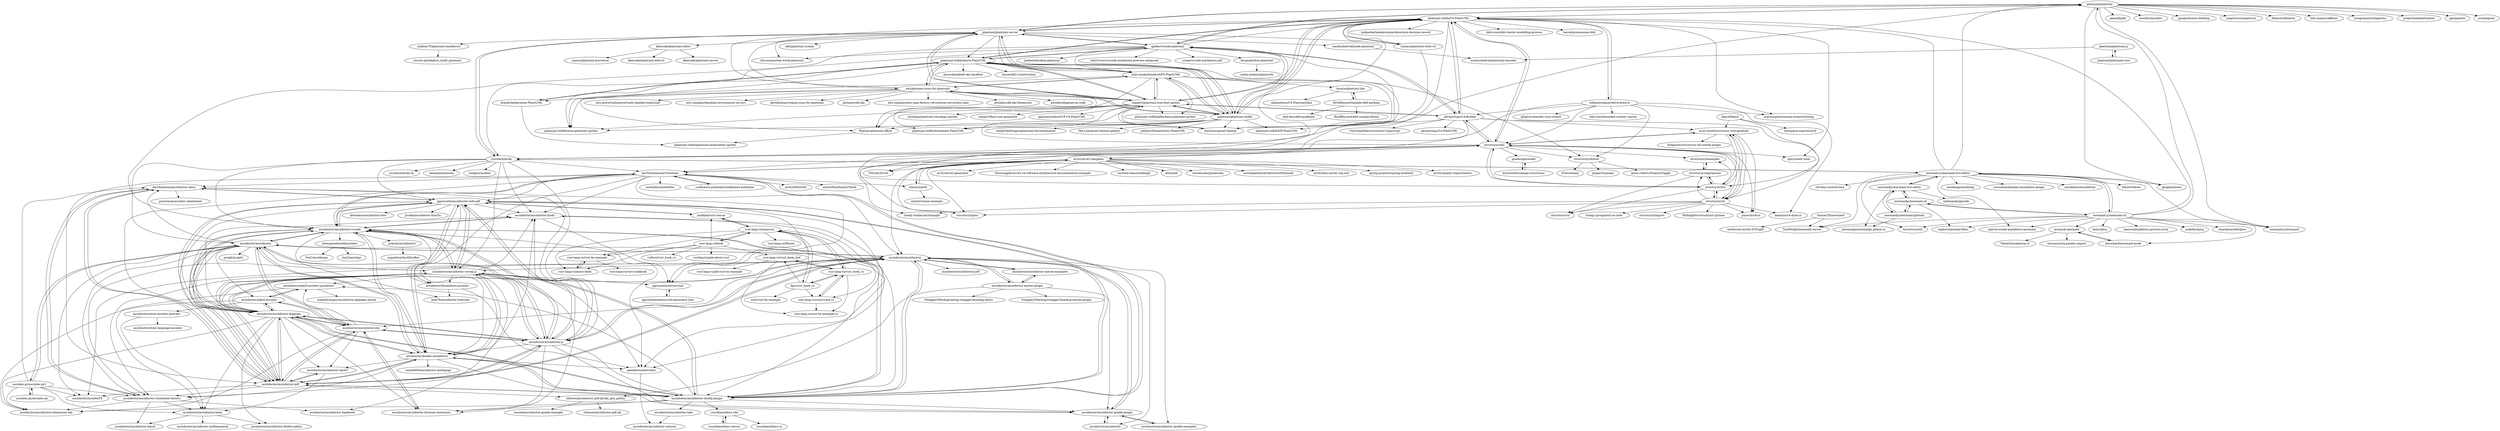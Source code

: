 digraph G {
"plantuml/plantuml" -> "plantuml-stdlib/C4-PlantUML"
"plantuml/plantuml" -> "plantuml/plantuml-server"
"plantuml/plantuml" -> "mermaid-js/mermaid" ["e"=1]
"plantuml/plantuml" -> "jgraph/drawio" ["e"=1]
"plantuml/plantuml" -> "qjebbs/vscode-plantuml"
"plantuml/plantuml" -> "openjdk/jdk" ["e"=1]
"plantuml/plantuml" -> "mockito/mockito" ["e"=1]
"plantuml/plantuml" -> "jgraph/drawio-desktop" ["e"=1]
"plantuml/plantuml" -> "mapstruct/mapstruct" ["e"=1]
"plantuml/plantuml" -> "dbeaver/dbeaver" ["e"=1]
"plantuml/plantuml" -> "ben-manes/caffeine" ["e"=1]
"plantuml/plantuml" -> "mingrammer/diagrams" ["e"=1]
"plantuml/plantuml" -> "projectlombok/lombok" ["e"=1]
"plantuml/plantuml" -> "jgm/pandoc" ["e"=1]
"plantuml/plantuml" -> "oracle/graal" ["e"=1]
"asciidoc-py/asciidoc-py2" -> "asciidoc-py/asciidoc-py"
"asciidoc-py/asciidoc-py2" -> "asciidoctor/asciidoctor"
"asciidoc-py/asciidoc-py2" -> "asciidoctor/asciidoctor-stylesheet-factory"
"asciidoc-py/asciidoc-py2" -> "asciidocfx/AsciidocFX" ["e"=1]
"asciidoc-py/asciidoc-py2" -> "darshandsoni/asciidoctor-skins"
"asciidoc-py/asciidoc-py2" -> "asciidoctor/asciidoctor-extensions-lab"
"asciidoc-py/asciidoc-py2" -> "asciidoctor/asciidoctor-latex"
"arc42/arc42-template" -> "docToolchain/docToolchain"
"arc42/arc42-template" -> "aim42/aim42"
"arc42/arc42-template" -> "arc42/quality-requirements"
"arc42/arc42-template" -> "arc42/arc42-generator"
"arc42/arc42-template" -> "bitsmuggler/arc42-c4-software-architecture-documentation-example"
"arc42/arc42-template" -> "michael-simons/biking2"
"arc42/arc42-template" -> "TNG/ArchUnit" ["e"=1]
"arc42/arc42-template" -> "adr/madr" ["e"=1]
"arc42/arc42-template" -> "structurizr/java" ["e"=1]
"arc42/arc42-template" -> "asciidoctor/asciidoctorj"
"arc42/arc42-template" -> "structurizr/dsl"
"arc42/arc42-template" -> "xmolecules/jmolecules" ["e"=1]
"arc42/arc42-template" -> "nocomplexity/ArchitecturePlaybook" ["e"=1]
"arc42/arc42-template" -> "arc42/docs.arc42.org-site"
"arc42/arc42-template" -> "spring-projects/spring-modulith" ["e"=1]
"mermaidjs/mermaid-live-editor" -> "mermaidjs/mermaid.cli"
"mermaidjs/mermaid-live-editor" -> "mermaidjs/mermaid-gitbook"
"mermaidjs/mermaid-live-editor" -> "mermaidjs/mermaidjs.github.io"
"mermaidjs/mermaid-live-editor" -> "mermaid-js/mermaid-live-editor"
"mermaidjs/mermaid-live-editor" -> "mdempsky/gocode" ["e"=1]
"mermaidjs/mermaid.cli" -> "mermaidjs/mermaid-live-editor"
"mermaidjs/mermaid.cli" -> "mermaidjs/mermaid-gitbook"
"mermaidjs/mermaid.cli" -> "mermaid-js/mermaid-cli"
"mermaidjs/mermaid.cli" -> "raghur/mermaid-filter" ["e"=1]
"plantuml-stdlib/Azure-PlantUML" -> "dcasati/kubernetes-PlantUML"
"plantuml-stdlib/Azure-PlantUML" -> "milo-minderbinder/AWS-PlantUML"
"plantuml-stdlib/Azure-PlantUML" -> "plantuml-stdlib/EIP-PlantUML"
"plantuml-stdlib/Azure-PlantUML" -> "awslabs/aws-icons-for-plantuml"
"plantuml-stdlib/Azure-PlantUML" -> "tupadr3/plantuml-icon-font-sprites"
"plantuml-stdlib/Azure-PlantUML" -> "plantuml/plantuml-stdlib"
"plantuml-stdlib/Azure-PlantUML" -> "plantuml-stdlib/C4-PlantUML"
"plantuml-stdlib/Azure-PlantUML" -> "Roemer/plantuml-office"
"plantuml-stdlib/Azure-PlantUML" -> "structurizr/dotnet"
"plantuml-stdlib/Azure-PlantUML" -> "Azure/blackbelt-aks-hackfest" ["e"=1]
"plantuml-stdlib/Azure-PlantUML" -> "qjebbs/vscode-plantuml"
"plantuml-stdlib/Azure-PlantUML" -> "Azure/AKS-Construction" ["e"=1]
"plantuml-stdlib/Azure-PlantUML" -> "plantuml-stdlib/cicon-plantuml-sprites"
"plantuml-stdlib/C4-PlantUML" -> "tupadr3/plantuml-icon-font-sprites"
"plantuml-stdlib/C4-PlantUML" -> "plantuml/plantuml"
"plantuml-stdlib/C4-PlantUML" -> "adrianvlupu/C4-Builder"
"plantuml-stdlib/C4-PlantUML" -> "structurizr/dsl"
"plantuml-stdlib/C4-PlantUML" -> "joelparkerhenderson/architecture-decision-record" ["e"=1]
"plantuml-stdlib/C4-PlantUML" -> "plantuml-stdlib/Azure-PlantUML"
"plantuml-stdlib/C4-PlantUML" -> "plantuml/plantuml-stdlib"
"plantuml-stdlib/C4-PlantUML" -> "npryce/adr-tools" ["e"=1]
"plantuml-stdlib/C4-PlantUML" -> "plantuml/plantuml-server"
"plantuml-stdlib/C4-PlantUML" -> "ddd-crew/ddd-starter-modelling-process" ["e"=1]
"plantuml-stdlib/C4-PlantUML" -> "xuanye/plantuml-style-c4"
"plantuml-stdlib/C4-PlantUML" -> "tobiashochguertel/c4-draw.io"
"plantuml-stdlib/C4-PlantUML" -> "heynickc/awesome-ddd" ["e"=1]
"plantuml-stdlib/C4-PlantUML" -> "mariuszgil/awesome-eventstorming" ["e"=1]
"plantuml-stdlib/C4-PlantUML" -> "TNG/ArchUnit" ["e"=1]
"yuzutech/kroki" -> "asciidoctor/asciidoctor-kroki"
"yuzutech/kroki" -> "plantuml-stdlib/C4-PlantUML"
"yuzutech/kroki" -> "plantuml/plantuml-server"
"yuzutech/kroki" -> "ggrossetie/asciidoctor-web-pdf"
"yuzutech/kroki" -> "yuzutech/kroki-cli"
"yuzutech/kroki" -> "asciidoctor/asciidoctor-vscode"
"yuzutech/kroki" -> "skanaar/nomnoml" ["e"=1]
"yuzutech/kroki" -> "plantuml/plantuml"
"yuzutech/kroki" -> "structurizr/dsl"
"yuzutech/kroki" -> "asciidoctor/asciidoctor-reveal.js"
"yuzutech/kroki" -> "asciidoctor/asciidoctor"
"yuzutech/kroki" -> "asciidoctor/asciidoctor.js"
"yuzutech/kroki" -> "mermaid-js/mermaid-live-editor"
"yuzutech/kroki" -> "docToolchain/docToolchain"
"yuzutech/kroki" -> "webgiss/niolesk"
"plantuml/plantuml-stdlib" -> "tupadr3/plantuml-icon-font-sprites"
"plantuml/plantuml-stdlib" -> "plantuml-stdlib/Azure-PlantUML"
"plantuml/plantuml-stdlib" -> "milo-minderbinder/AWS-PlantUML"
"plantuml/plantuml-stdlib" -> "plantuml-stdlib/Archimate-PlantUML" ["e"=1]
"plantuml/plantuml-stdlib" -> "awslabs/aws-icons-for-plantuml"
"plantuml/plantuml-stdlib" -> "plantuml-stdlib/C4-PlantUML"
"plantuml/plantuml-stdlib" -> "plantuml/plantuml-server"
"plantuml/plantuml-stdlib" -> "qjebbs/vscode-plantuml"
"plantuml/plantuml-stdlib" -> "Roemer/plantuml-office"
"plantuml/plantuml-stdlib" -> "plantuml-stdlib/cicon-plantuml-sprites"
"plantuml/plantuml-stdlib" -> "plantuml-stdlib/EIP-PlantUML"
"plantuml/plantuml-stdlib" -> "bschwarz/puml-themes"
"plantuml/plantuml-stdlib" -> "weedySeaDragon/plantuml-documentation"
"plantuml/plantuml-stdlib" -> "The-Lum/puml-themes-gallery"
"plantuml/plantuml-stdlib" -> "johthor/DomainStory-PlantUML" ["e"=1]
"awslabs/aws-icons-for-plantuml" -> "milo-minderbinder/AWS-PlantUML"
"awslabs/aws-icons-for-plantuml" -> "tupadr3/plantuml-icon-font-sprites"
"awslabs/aws-icons-for-plantuml" -> "plantuml-stdlib/Azure-PlantUML"
"awslabs/aws-icons-for-plantuml" -> "plantuml/plantuml-stdlib"
"awslabs/aws-icons-for-plantuml" -> "plantuml-stdlib/C4-PlantUML"
"awslabs/aws-icons-for-plantuml" -> "dcasati/kubernetes-PlantUML"
"awslabs/aws-icons-for-plantuml" -> "aws-samples/baseline-environment-on-aws" ["e"=1]
"awslabs/aws-icons-for-plantuml" -> "davidholsgrove/gcp-icons-for-plantuml"
"awslabs/aws-icons-for-plantuml" -> "pistazie/cdk-dia" ["e"=1]
"awslabs/aws-icons-for-plantuml" -> "plantuml-stdlib/cicon-plantuml-sprites"
"awslabs/aws-icons-for-plantuml" -> "aws-samples/aws-saas-factory-ref-solution-serverless-saas" ["e"=1]
"awslabs/aws-icons-for-plantuml" -> "awslabs/cdk-eks-blueprints" ["e"=1]
"awslabs/aws-icons-for-plantuml" -> "awslabs/diagram-as-code" ["e"=1]
"awslabs/aws-icons-for-plantuml" -> "plantuml-stdlib/Archimate-PlantUML" ["e"=1]
"awslabs/aws-icons-for-plantuml" -> "aws-powertools/powertools-lambda-typescript" ["e"=1]
"tobiashochguertel/c4-draw.io" -> "kaminzo/c4-draw.io"
"tobiashochguertel/c4-draw.io" -> "plantuml-stdlib/C4-PlantUML"
"tobiashochguertel/c4-draw.io" -> "adrianvlupu/C4-Builder"
"tobiashochguertel/c4-draw.io" -> "structurizr/dotnet"
"tobiashochguertel/c4-draw.io" -> "structurizr/dsl"
"tobiashochguertel/c4-draw.io" -> "mariuszgil/awesome-eventstorming" ["e"=1]
"tobiashochguertel/c4-draw.io" -> "structurizr/java" ["e"=1]
"tobiashochguertel/c4-draw.io" -> "ddd-crew/bounded-context-canvas" ["e"=1]
"tobiashochguertel/c4-draw.io" -> "pihalve/c4model-visio-stencil"
"asciidoctor/asciidoclet" -> "asciidoctor/asciidoctor-gradle-plugin"
"plantuml/plantuml-server" -> "qjebbs/vscode-plantuml"
"plantuml/plantuml-server" -> "plantuml/plantuml"
"plantuml/plantuml-server" -> "plantuml/plantuml-stdlib"
"plantuml/plantuml-server" -> "plantuml-stdlib/C4-PlantUML"
"plantuml/plantuml-server" -> "tupadr3/plantuml-icon-font-sprites"
"plantuml/plantuml-server" -> "yuzutech/kroki"
"plantuml/plantuml-server" -> "milo-minderbinder/AWS-PlantUML"
"plantuml/plantuml-server" -> "plantuml-stdlib/Azure-PlantUML"
"plantuml/plantuml-server" -> "kkeisuke/plantuml-editor"
"plantuml/plantuml-server" -> "awslabs/aws-icons-for-plantuml"
"plantuml/plantuml-server" -> "yfuruyama/real-world-plantuml"
"plantuml/plantuml-server" -> "markushedvall/node-plantuml"
"plantuml/plantuml-server" -> "aklt/plantuml-syntax" ["e"=1]
"plantuml/plantuml-server" -> "mikitex70/plantuml-markdown"
"plantuml/plantuml-server" -> "xuanye/plantuml-style-c4"
"xuanye/plantuml-style-c4" -> "plantuml-stdlib/C4-PlantUML"
"xuanye/plantuml-style-c4" -> "bschwarz/puml-themes"
"ggrossetie/asciidoctor-web-pdf" -> "asciidoctor/asciidoctor-pdf"
"ggrossetie/asciidoctor-web-pdf" -> "asciidoctor/asciidoctor-vscode"
"ggrossetie/asciidoctor-web-pdf" -> "darshandsoni/asciidoctor-skins"
"ggrossetie/asciidoctor-web-pdf" -> "asciidoctor/asciidoctor.js"
"ggrossetie/asciidoctor-web-pdf" -> "asciidoctor/asciidoctor-kroki"
"ggrossetie/asciidoctor-web-pdf" -> "asciidoctor/asciidoctor-reveal.js"
"ggrossetie/asciidoctor-web-pdf" -> "asciidoctor/asciidoctor-intellij-plugin"
"ggrossetie/asciidoctor-web-pdf" -> "asciidoctor/docker-asciidoctor"
"ggrossetie/asciidoctor-web-pdf" -> "asciidoctor/asciidoctor-diagram"
"ggrossetie/asciidoctor-web-pdf" -> "matklad/rust-course"
"ggrossetie/asciidoctor-web-pdf" -> "ggrossetie/antora-lunr"
"ggrossetie/asciidoctor-web-pdf" -> "asciidoctor/kramdown-asciidoc"
"ggrossetie/asciidoctor-web-pdf" -> "Alwinator/asciidoctor-lists"
"ggrossetie/asciidoctor-web-pdf" -> "opendevise/downdoc"
"ggrossetie/asciidoctor-web-pdf" -> "jirutka/asciidoctor-html5s"
"rust-lang-ru/rust-by-example" -> "rust-lang-ru/async-book"
"rust-lang-ru/rust-by-example" -> "rust-lang-ru/rust-cookbook"
"matklad/rust-course" -> "rust-lang-ru/nomicon"
"matklad/rust-course" -> "ggrossetie/asciidoctor-web-pdf"
"Roemer/plantuml-office" -> "plantuml-stdlib/plantuml-kubernetes-sprites"
"arnm/ob-mermaid" -> "abrochard/mermaid-mode"
"arnm/ob-mermaid" -> "tecosaur/org-pandoc-import" ["e"=1]
"arnm/ob-mermaid" -> "TobiasZawada/org-yt"
"abrochard/mermaid-mode" -> "arnm/ob-mermaid"
"asciidoctor/asciidoctor-diagram" -> "asciidoctor/asciidoctor-reveal.js"
"asciidoctor/asciidoctor-diagram" -> "asciidoctor/asciidoctor-pdf"
"asciidoctor/asciidoctor-diagram" -> "asciidoctor/asciidoctorj"
"asciidoctor/asciidoctor-diagram" -> "asciidoctor/asciidoctor-kroki"
"asciidoctor/asciidoctor-diagram" -> "asciidoctor/docker-asciidoctor"
"asciidoctor/asciidoctor-diagram" -> "asciidoctor/asciidoctor-epub3"
"asciidoctor/asciidoctor-diagram" -> "asciidoctor/asciidoctor-intellij-plugin"
"asciidoctor/asciidoctor-diagram" -> "asciidoctor/asciidoctor-vscode"
"asciidoctor/asciidoctor-diagram" -> "asciidoctor/asciidoctor-browser-extension"
"asciidoctor/asciidoctor-diagram" -> "asciidoctor/asciidoctor.org"
"asciidoctor/asciidoctor-diagram" -> "asciidoctor/asciidoctor.js"
"asciidoctor/asciidoctor-diagram" -> "asciidoctor/jekyll-asciidoc"
"asciidoctor/asciidoctor-diagram" -> "asciidoctor/asciidoctor-extensions-lab"
"asciidoctor/asciidoctor-diagram" -> "asciidoctor/asciidoctor-latex"
"asciidoctor/asciidoctor-diagram" -> "asciidoctor/asciidoctor-firefox-addon"
"aim42/aim42" -> "aim42/venom-example"
"aim42/aim42" -> "arc42/arc42-template"
"rust-lang-ru/book" -> "rust-lang-ru/nomicon"
"rust-lang-ru/book" -> "rust-lang-ru/rust-by-example"
"rust-lang-ru/book" -> "ruRust/rust_book_ru"
"rust-lang-ru/book" -> "rust-lang-ru/async-book"
"rust-lang-ru/book" -> "rustkas/simple-about-rust"
"rust-lang-ru/book" -> "matklad/rust-course"
"rust-lang-ru/book" -> "rust-lang-ru/rust_book_2ed"
"asciidoctor/asciidoctor-maven-examples" -> "asciidoctor/asciidoctor-maven-plugin"
"asciidoctor/asciidoctor-maven-examples" -> "asciidoctor/asciidoctorj"
"asciidoctor/asciidoctor-pdf" -> "asciidoctor/asciidoctor"
"asciidoctor/asciidoctor-pdf" -> "asciidoctor/asciidoctor-diagram"
"asciidoctor/asciidoctor-pdf" -> "asciidoctor/asciidoctor-epub3"
"asciidoctor/asciidoctor-pdf" -> "asciidoctor/docker-asciidoctor"
"asciidoctor/asciidoctor-pdf" -> "ggrossetie/asciidoctor-web-pdf"
"asciidoctor/asciidoctor-pdf" -> "asciidoctor/asciidoctorj"
"asciidoctor/asciidoctor-pdf" -> "asciidoctor/asciidoctor-vscode"
"asciidoctor/asciidoctor-pdf" -> "asciidoctor/asciidoctor.org"
"asciidoctor/asciidoctor-pdf" -> "asciidoctor/asciidoctor-reveal.js"
"asciidoctor/asciidoctor-pdf" -> "asciidocfx/AsciidocFX" ["e"=1]
"asciidoctor/asciidoctor-pdf" -> "asciidoctor/asciidoctor-intellij-plugin"
"asciidoctor/asciidoctor-pdf" -> "chloerei/asciidoctor-pdf-cjk-kai_gen_gothic"
"asciidoctor/asciidoctor-pdf" -> "asciidoctor/asciidoctor.js"
"asciidoctor/asciidoctor-pdf" -> "darshandsoni/asciidoctor-skins"
"asciidoctor/asciidoctor-pdf" -> "asciidoctor/asciidoctor-stylesheet-factory"
"asciidoctor/asciidoctor.js" -> "asciidoctor/asciidoctor-vscode"
"asciidoctor/asciidoctor.js" -> "asciidoctor/asciidoctor-reveal.js"
"asciidoctor/asciidoctor.js" -> "ggrossetie/asciidoctor-web-pdf"
"asciidoctor/asciidoctor.js" -> "asciidoctor/asciidoctor"
"asciidoctor/asciidoctor.js" -> "asciidoctor/asciidoctor-diagram"
"asciidoctor/asciidoctor.js" -> "asciidoctor/asciidoctor-kroki"
"asciidoctor/asciidoctor.js" -> "asciidoctor/asciidoctor.org"
"asciidoctor/asciidoctor.js" -> "asciidoctor/asciidoctor-pdf"
"asciidoctor/asciidoctor.js" -> "asciidoctor/asciidoctorj"
"asciidoctor/asciidoctor.js" -> "asciidoctor/asciidoctor-browser-extension"
"asciidoctor/asciidoctor.js" -> "asciidoctor/asciidoctor-intellij-plugin"
"asciidoctor/asciidoctor.js" -> "darshandsoni/asciidoctor-skins"
"asciidoctor/asciidoctor.js" -> "asciidoctor/asciidoctor-stylesheet-factory"
"asciidoctor/asciidoctor.js" -> "asciidoctor/asciidoctor-gradle-plugin"
"asciidoctor/asciidoctor.js" -> "asciidoctor/docker-asciidoctor"
"adrianvlupu/C4-Builder" -> "plantuml-stdlib/C4-PlantUML"
"adrianvlupu/C4-Builder" -> "structurizr/dsl"
"adrianvlupu/C4-Builder" -> "tupadr3/plantuml-icon-font-sprites"
"adrianvlupu/C4-Builder" -> "structurizr/lite"
"adrianvlupu/C4-Builder" -> "adrianvlupu/C4-PlantUML"
"adrianvlupu/C4-Builder" -> "structurizr/cli"
"adrianvlupu/C4-Builder" -> "ChristianEder/structurizr-typescript"
"adrianvlupu/C4-Builder" -> "qjebbs/vscode-plantuml"
"adrianvlupu/C4-Builder" -> "avisi-cloud/structurizr-site-generatr"
"adrianvlupu/C4-Builder" -> "lonely-lockley/archinsight"
"asciidoctor/asciidoctor-epub3" -> "asciidoctor/asciidoctor-latex"
"asciidoctor/asciidoctor-epub3" -> "asciidoctor/asciidoctor-pdf"
"asciidoctor/asciidoctor-intellij-plugin" -> "asciidoctor/asciidoctor-reveal.js"
"asciidoctor/asciidoctor-intellij-plugin" -> "asciidoctor/asciidoctorj"
"asciidoctor/asciidoctor-intellij-plugin" -> "asciidoctor/asciidoctor-kroki"
"asciidoctor/asciidoctor-intellij-plugin" -> "asciidoctor/asciidoctor-diagram"
"asciidoctor/asciidoctor-intellij-plugin" -> "asciidoctor/asciidoctor-gradle-plugin"
"asciidoctor/asciidoctor-intellij-plugin" -> "asciidoctor/docker-asciidoctor"
"asciidoctor/asciidoctor-intellij-plugin" -> "ggrossetie/asciidoctor-web-pdf"
"asciidoctor/asciidoctor-intellij-plugin" -> "asciidoctor/asciidoctor-vscode"
"asciidoctor/asciidoctor-intellij-plugin" -> "asciidoctor/asciidoctor-extensions-lab"
"asciidoctor/asciidoctor-intellij-plugin" -> "asciidoctor/asciidoctor-pdf"
"asciidoctor/asciidoctor-intellij-plugin" -> "asciidoctor/asciidoctor-browser-extension"
"asciidoctor/asciidoctor-intellij-plugin" -> "couchbase/docs-site"
"asciidoctor/asciidoctor-intellij-plugin" -> "asciidoctor/jekyll-asciidoc-quickstart"
"asciidoctor/asciidoctor-intellij-plugin" -> "asciidoctor/asciidoctor-tabs"
"asciidoctor/asciidoctor-intellij-plugin" -> "docToolchain/docToolchain"
"ggrossetie/antora-lunr" -> "ggrossetie/antora-site-generator-lunr"
"tmorin/plantuml-libs" -> "ByteBlizzard/sample-ddd-parking"
"tmorin/plantuml-libs" -> "skleanthous/C4-PlantumlSkin"
"dougn/python-plantuml" -> "carlos-jenkins/plantweb"
"asciidoctor/atom-asciidoc-preview" -> "asciidoctor/atom-language-asciidoc"
"asciidoctor/atom-asciidoc-preview" -> "asciidoctor/asciidoctor-latex"
"asciidoctor/jekyll-asciidoc" -> "asciidoctor/jekyll-asciidoc-quickstart"
"asciidoctor/jekyll-asciidoc" -> "asciidoctor/asciidoctor-extensions-lab"
"asciidoctor/jekyll-asciidoc" -> "asciidoctor/asciidoctor.org"
"asciidoctor/jekyll-asciidoc" -> "asciidoctor/asciidoctor-diagram"
"asciidoctor/jekyll-asciidoc" -> "asciidoctor/atom-asciidoc-preview"
"asciidoctor/asciidoctor-kroki" -> "ggrossetie/antora-lunr"
"asciidoctor/asciidoctor-kroki" -> "opendevise/downdoc"
"asciidoctor/asciidoctor-kroki" -> "asciidoctor/asciidoctor-vscode"
"rust-lang-ru/rust_book_2ed" -> "rust-lang-ru/rust-by-example-ru"
"rust-lang-ru/rust_book_2ed" -> "rust-lang-ru/rust_book_ru"
"rust-lang-ru/rust_book_2ed" -> "rust-lang-ru/gtk-rust-by-example"
"couchbase/docs-site" -> "couchbase/docs-server"
"couchbase/docs-site" -> "couchbase/docs-ui"
"asciidoctor/asciidoctor-browser-extension" -> "asciidoctor/asciidoctor.org"
"couchbase/docs-server" -> "couchbase/docs-site"
"ggrossetie/antora-site-generator-lunr" -> "ggrossetie/antora-lunr"
"rust-lang-ru/async-book" -> "rust-lang-ru/rust-by-example"
"mermaid-js/mermaid-live-editor" -> "mermaid-js/mermaid-cli"
"mermaid-js/mermaid-live-editor" -> "mermaid-js/mermaid" ["e"=1]
"mermaid-js/mermaid-live-editor" -> "mermaidjs/mermaid-live-editor"
"mermaid-js/mermaid-live-editor" -> "TomWright/mermaid-server"
"mermaid-js/mermaid-live-editor" -> "markmap/markmap" ["e"=1]
"mermaid-js/mermaid-live-editor" -> "yuzutech/kroki"
"mermaid-js/mermaid-live-editor" -> "plantuml/plantuml"
"mermaid-js/mermaid-live-editor" -> "mjbvz/vscode-markdown-mermaid" ["e"=1]
"mermaid-js/mermaid-live-editor" -> "terrastruct/d2" ["e"=1]
"mermaid-js/mermaid-live-editor" -> "zsviczian/obsidian-excalidraw-plugin" ["e"=1]
"mermaid-js/mermaid-live-editor" -> "jgraph/drawio" ["e"=1]
"mermaid-js/mermaid-live-editor" -> "excalidraw/excalidraw" ["e"=1]
"mermaid-js/mermaid-live-editor" -> "tldraw/tldraw" ["e"=1]
"mermaid-js/mermaid-live-editor" -> "chroma-core/chroma" ["e"=1]
"mermaid-js/mermaid-live-editor" -> "plantuml-stdlib/C4-PlantUML"
"structurizr/dsl" -> "structurizr/cli"
"structurizr/dsl" -> "structurizr/lite"
"structurizr/dsl" -> "avisi-cloud/structurizr-site-generatr"
"structurizr/dsl" -> "structurizr/java" ["e"=1]
"structurizr/dsl" -> "plantuml-stdlib/C4-PlantUML"
"structurizr/dsl" -> "adrianvlupu/C4-Builder"
"structurizr/dsl" -> "structurizr/dotnet"
"structurizr/dsl" -> "goadesign/model"
"structurizr/dsl" -> "npryce/adr-tools" ["e"=1]
"structurizr/dsl" -> "pmorch/c4viz"
"structurizr/dsl" -> "docToolchain/docToolchain"
"structurizr/dsl" -> "structurizr/examples"
"structurizr/dsl" -> "yuzutech/kroki"
"structurizr/dsl" -> "tupadr3/plantuml-icon-font-sprites"
"structurizr/dsl" -> "arc42/arc42-template"
"structurizr/cli" -> "structurizr/dsl"
"structurizr/cli" -> "structurizr/lite"
"structurizr/cli" -> "avisi-cloud/structurizr-site-generatr"
"structurizr/cli" -> "structurizr/ui"
"structurizr/cli" -> "structurizr/java" ["e"=1]
"structurizr/cli" -> "pmorch/c4viz"
"structurizr/cli" -> "structurizr/export"
"structurizr/cli" -> "structurizr/onpremises"
"structurizr/cli" -> "Midnighter/structurizr-python"
"structurizr/cli" -> "kaminzo/c4-draw.io"
"structurizr/cli" -> "lonely-lockley/archinsight"
"structurizr/cli" -> "trilogy-group/arch-as-code"
"mermaid-js/mermaid-cli" -> "mermaid-js/mermaid-live-editor"
"mermaid-js/mermaid-cli" -> "mermaidjs/mermaid.cli"
"mermaid-js/mermaid-cli" -> "raghur/mermaid-filter" ["e"=1]
"mermaid-js/mermaid-cli" -> "TomWright/mermaid-server"
"mermaid-js/mermaid-cli" -> "mjbvz/vscode-markdown-mermaid" ["e"=1]
"mermaid-js/mermaid-cli" -> "mermaid-js/mermaid" ["e"=1]
"mermaid-js/mermaid-cli" -> "arnm/ob-mermaid"
"mermaid-js/mermaid-cli" -> "abrochard/mermaid-mode"
"mermaid-js/mermaid-cli" -> "kislyuk/yq" ["e"=1]
"mermaid-js/mermaid-cli" -> "plantuml/plantuml"
"mermaid-js/mermaid-cli" -> "iamcco/markdown-preview.nvim" ["e"=1]
"mermaid-js/mermaid-cli" -> "plantuml-stdlib/C4-PlantUML"
"mermaid-js/mermaid-cli" -> "mikefarah/yq" ["e"=1]
"mermaid-js/mermaid-cli" -> "charmbracelet/glow" ["e"=1]
"mermaid-js/mermaid-cli" -> "terrastruct/d2" ["e"=1]
"mikitex70/plantuml-markdown" -> "christo-ph/mkdocs_build_plantuml"
"dcasati/kubernetes-PlantUML" -> "plantuml-stdlib/Azure-PlantUML"
"dcasati/kubernetes-PlantUML" -> "plantuml-stdlib/plantuml-kubernetes-sprites"
"asciidoctor/jekyll-asciidoc-quickstart" -> "asciidoctor/jekyll-asciidoc"
"asciidoctor/jekyll-asciidoc-quickstart" -> "manoelcampos/asciidoctor-ghpages-action"
"asciidoctor/jekyll-asciidoc-quickstart" -> "asciidoctor/asciidoctor-latex"
"asciidoctor/docker-asciidoctor" -> "asciidoctor/asciidoctor-vscode"
"asciidoctor/docker-asciidoctor" -> "asciidoctor/asciidoctor-stylesheet-factory"
"asciidoctor/docker-asciidoctor" -> "asciidoctor/asciidoctor-diagram"
"asciidoctor/docker-asciidoctor" -> "asciidoctor/asciidoctor-reveal.js"
"asciidoctor/docker-asciidoctor" -> "asciidoctor/asciidoctor-pdf"
"asciidoctor/docker-asciidoctor" -> "asciidoctor/asciidoctor-kroki"
"asciidoctor/docker-asciidoctor" -> "asciidoctor/asciidoctor-intellij-plugin"
"asciidoctor/docker-asciidoctor" -> "ggrossetie/asciidoctor-web-pdf"
"asciidoctor/docker-asciidoctor" -> "asciidoctor/asciidoctor-epub3"
"asciidoctor/docker-asciidoctor" -> "owenh000/asciidoctor-multipage"
"asciidoctor/docker-asciidoctor" -> "asciidoctor/asciidoctor"
"asciidoctor/docker-asciidoctor" -> "asciidoctor/asciidoctor-gradle-plugin"
"asciidoctor/docker-asciidoctor" -> "opendevise/downdoc"
"goadesign/model" -> "krzysztofreczek/go-structurizr"
"asciidoctor/asciidoctor-reveal.js" -> "asciidoctor/asciidoctor-diagram"
"asciidoctor/asciidoctor-reveal.js" -> "asciidoctor/asciidoctor-vscode"
"asciidoctor/asciidoctor-reveal.js" -> "asciidoctor/docker-asciidoctor"
"asciidoctor/asciidoctor-reveal.js" -> "asciidoctor/asciidoctor.js"
"asciidoctor/asciidoctor-reveal.js" -> "asciidoctor/asciidoctor-intellij-plugin"
"asciidoctor/asciidoctor-reveal.js" -> "asciidoctor/asciidoctor-kroki"
"asciidoctor/asciidoctor-reveal.js" -> "asciidoctor/asciidoctor-stylesheet-factory"
"asciidoctor/asciidoctor-reveal.js" -> "asciidoctor/asciidoctor-browser-extension"
"asciidoctor/asciidoctor-reveal.js" -> "asciidoctor/jekyll-asciidoc-quickstart"
"asciidoctor/asciidoctor-reveal.js" -> "ggrossetie/asciidoctor-web-pdf"
"asciidoctor/asciidoctor-reveal.js" -> "asciidoctor/asciidoctor-backends"
"asciidoctor/asciidoctor-reveal.js" -> "opendevise/downdoc"
"asciidoctor/asciidoctor-reveal.js" -> "asciidoctor/kramdown-asciidoc"
"asciidoctor/asciidoctor-reveal.js" -> "asciidoctor/asciidoctor-pdf"
"asciidoctor/asciidoctor-reveal.js" -> "ggrossetie/antora-lunr"
"bschwarz/puml-themes" -> "tupadr3/plantuml-icon-font-sprites"
"asciidoctor/asciidoctor-latex" -> "asciidoctor/asciidoctor-mathematical"
"asciidoctor/asciidoctor-latex" -> "asciidoctor/asciidoctor-fopub"
"asciidoctor/asciidoctor-latex" -> "asciidoctor/asciidoctor-firefox-addon"
"krzysztofreczek/go-structurizr" -> "goadesign/model"
"kgv/rust_book_ru" -> "suhr/rust-by-example"
"kgv/rust_book_ru" -> "rust-lang-ru/rust_book_ru"
"kgv/rust_book_ru" -> "rust-lang-ru/rustycrate.ru"
"kgv/rust_book_ru" -> "rust-lang-ru/nomicon"
"kgv/rust_book_ru" -> "rust-lang-ru/rust_book_2ed"
"chloerei/asciidoctor-pdf-cjk-kai_gen_gothic" -> "chloerei/asciidoctor-pdf-cjk"
"chloerei/asciidoctor-pdf-cjk-kai_gen_gothic" -> "someok/asciidoctor-gradle-example"
"asciidoctor/asciidoctor-gradle-examples" -> "asciidoctor/asciidoctor-gradle-plugin"
"markushedvall/node-plantuml" -> "markushedvall/plantuml-encoder"
"asciidoctor/asciidoctor" -> "asciidoctor/asciidoctor-pdf"
"asciidoctor/asciidoctor" -> "asciidoctor/asciidoctorj"
"asciidoctor/asciidoctor" -> "asciidocfx/AsciidocFX" ["e"=1]
"asciidoctor/asciidoctor" -> "asciidoctor/asciidoctor.js"
"asciidoctor/asciidoctor" -> "asciidoc-py/asciidoc-py2"
"asciidoctor/asciidoctor" -> "asciidoctor/asciidoctor-vscode"
"asciidoctor/asciidoctor" -> "asciidoctor/asciidoctor.org"
"asciidoctor/asciidoctor" -> "asciidoctor/docker-asciidoctor"
"asciidoctor/asciidoctor" -> "asciidoctor/asciidoctor-diagram"
"asciidoctor/asciidoctor" -> "asciidoctor/asciidoctor-intellij-plugin"
"asciidoctor/asciidoctor" -> "asciidoctor/asciidoctor-reveal.js"
"asciidoctor/asciidoctor" -> "asciidoctor/jekyll-asciidoc"
"asciidoctor/asciidoctor" -> "darshandsoni/asciidoctor-skins"
"asciidoctor/asciidoctor" -> "asciidoctor/asciidoctor-stylesheet-factory"
"asciidoctor/asciidoctor" -> "progit/progit2" ["e"=1]
"rust-lang-ru/nomicon" -> "rust-lang-ru/book"
"rust-lang-ru/nomicon" -> "rust-lang-ru/rust_book_ru"
"rust-lang-ru/nomicon" -> "rust-lang-ru/tlborm"
"rust-lang-ru/nomicon" -> "rust-lang-ru/async-book"
"rust-lang-ru/nomicon" -> "kgv/rust_book_ru"
"rust-lang-ru/nomicon" -> "matklad/rust-course"
"rust-lang-ru/nomicon" -> "rust-lang-ru/rustycrate.ru"
"rust-lang-ru/nomicon" -> "rust-lang-ru/rust-by-example"
"milo-minderbinder/AWS-PlantUML" -> "awslabs/aws-icons-for-plantuml"
"milo-minderbinder/AWS-PlantUML" -> "tupadr3/plantuml-icon-font-sprites"
"milo-minderbinder/AWS-PlantUML" -> "plantuml-stdlib/Azure-PlantUML"
"milo-minderbinder/AWS-PlantUML" -> "plantuml-stdlib/gilbarbara-plantuml-sprites"
"milo-minderbinder/AWS-PlantUML" -> "plantuml-stdlib/cicon-plantuml-sprites"
"milo-minderbinder/AWS-PlantUML" -> "plantuml/plantuml-stdlib"
"milo-minderbinder/AWS-PlantUML" -> "Roemer/plantuml-office"
"milo-minderbinder/AWS-PlantUML" -> "bschwarz/puml-themes"
"milo-minderbinder/AWS-PlantUML" -> "tmorin/plantuml-libs"
"KarnerTh/mermerd" -> "TomWright/mermaid-server"
"KarnerTh/mermerd" -> "techtouch-inc/Go-SCP-jaJP" ["e"=1]
"asciidoctor/kramdown-asciidoc" -> "lask79/asciidoctor-treeview"
"asciidoctor/kramdown-asciidoc" -> "opendevise/downdoc"
"rust-lang-ru/rustycrate.ru" -> "rust-lang-ru/rust_book_ru"
"rust-lang-ru/rustycrate.ru" -> "rust-lang-ru/rust-by-example-ru"
"structurizr/examples" -> "structurizr/onpremises"
"structurizr/lite" -> "structurizr/onpremises"
"structurizr/lite" -> "structurizr/cli"
"structurizr/lite" -> "structurizr/ui"
"structurizr/lite" -> "avisi-cloud/structurizr-site-generatr"
"structurizr/lite" -> "structurizr/dsl"
"structurizr/lite" -> "structurizr/examples"
"confluence-publisher/confluence-publisher" -> "docToolchain/docToolchain"
"opendevise/downdoc" -> "asciidoctor/asciidoctor-reducer"
"tupadr3/plantuml-icon-font-sprites" -> "plantuml/plantuml-stdlib"
"tupadr3/plantuml-icon-font-sprites" -> "milo-minderbinder/AWS-PlantUML"
"tupadr3/plantuml-icon-font-sprites" -> "plantuml-stdlib/C4-PlantUML"
"tupadr3/plantuml-icon-font-sprites" -> "awslabs/aws-icons-for-plantuml"
"tupadr3/plantuml-icon-font-sprites" -> "plantuml-stdlib/cicon-plantuml-sprites"
"tupadr3/plantuml-icon-font-sprites" -> "Roemer/plantuml-office"
"tupadr3/plantuml-icon-font-sprites" -> "plantuml-stdlib/Azure-PlantUML"
"tupadr3/plantuml-icon-font-sprites" -> "bschwarz/puml-themes"
"tupadr3/plantuml-icon-font-sprites" -> "plantuml-stdlib/gilbarbara-plantuml-sprites"
"tupadr3/plantuml-icon-font-sprites" -> "cloudogu/plantuml-cloudogu-sprites"
"tupadr3/plantuml-icon-font-sprites" -> "adrianvlupu/C4-Builder"
"tupadr3/plantuml-icon-font-sprites" -> "plantuml/plantuml-server"
"tupadr3/plantuml-icon-font-sprites" -> "plantuml-stdlib/Archimate-PlantUML" ["e"=1]
"tupadr3/plantuml-icon-font-sprites" -> "tupadr3/font-icon-generator"
"tupadr3/plantuml-icon-font-sprites" -> "gammastudios/GCP-C4-PlantUML"
"plantuml/plantuml.js" -> "plantuml/plantuml-core"
"plantuml/plantuml.js" -> "markushedvall/plantuml-encoder"
"rust-lang-ru/rust_book_ru" -> "rust-lang-ru/rustycrate.ru"
"rust-lang-ru/rust_book_ru" -> "kgv/rust_book_ru"
"rust-lang-ru/rust_book_ru" -> "rust-lang-ru/rust_book_2ed"
"rust-lang-ru/rust_book_ru" -> "rust-lang-ru/nomicon"
"rust-lang-ru/rust_book_ru" -> "rust-lang-ru/rust-by-example-ru"
"avisi-cloud/structurizr-site-generatr" -> "structurizr/lite"
"avisi-cloud/structurizr-site-generatr" -> "structurizr/cli"
"avisi-cloud/structurizr-site-generatr" -> "pmorch/c4viz"
"avisi-cloud/structurizr-site-generatr" -> "dirkgroot/structurizr-dsl-intellij-plugin"
"avisi-cloud/structurizr-site-generatr" -> "structurizr/dsl"
"structurizr/dotnet" -> "JasperFx/jasper" ["e"=1]
"structurizr/dotnet" -> "jason-roberts/FeatureToggle" ["e"=1]
"structurizr/dotnet" -> "8T4/c4sharp" ["e"=1]
"asciidoctor/asciidoctor-tabs" -> "asciidoctor/asciidoctor-reducer"
"structurizr/onpremises" -> "structurizr/ui"
"structurizr/onpremises" -> "structurizr/examples"
"structurizr/onpremises" -> "structurizr/lite"
"jichu4n/asciidoclive" -> "espadrine/AsciiDocBox"
"darshandsoni/asciidoctor-skins" -> "asciidoctor/asciidoctor-stylesheet-factory"
"darshandsoni/asciidoctor-skins" -> "ggrossetie/asciidoctor-web-pdf"
"darshandsoni/asciidoctor-skins" -> "powerman/asciidoc-cheatsheet"
"darshandsoni/asciidoctor-skins" -> "ggrossetie/antora-lunr"
"darshandsoni/asciidoctor-skins" -> "asciidoctor/asciidoctor-pdf"
"docToolchain/docToolchain" -> "arc42/arc42-template"
"docToolchain/docToolchain" -> "confluence-publisher/confluence-publisher"
"docToolchain/docToolchain" -> "asciidoctor/asciidoctor-vscode"
"docToolchain/docToolchain" -> "asciidoctor/asciidoctor-kroki"
"docToolchain/docToolchain" -> "asciidoctor/asciidoctor-intellij-plugin"
"docToolchain/docToolchain" -> "arc42/HHGDAC"
"docToolchain/docToolchain" -> "aim42/htmlSanityCheck"
"docToolchain/docToolchain" -> "moduliths/moduliths" ["e"=1]
"docToolchain/docToolchain" -> "asciidoctor/docker-asciidoctor"
"docToolchain/docToolchain" -> "asciidoctor/asciidoctor-pdf"
"docToolchain/docToolchain" -> "asciidoctor/asciidoctor-diagram"
"docToolchain/docToolchain" -> "darshandsoni/asciidoctor-skins"
"docToolchain/docToolchain" -> "aim42/aim42"
"docToolchain/docToolchain" -> "asciidoctor/asciidoctorj"
"docToolchain/docToolchain" -> "ggrossetie/asciidoctor-web-pdf"
"likec4/likec4" -> "structurizr/lite"
"likec4/likec4" -> "avisi-cloud/structurizr-site-generatr"
"likec4/likec4" -> "soulspace-org/overarch" ["e"=1]
"plantuml/plantuml-core" -> "plantuml/plantuml.js"
"asciidoctor/asciidoctor-maven-plugin" -> "asciidoctor/asciidoctor-maven-examples"
"asciidoctor/asciidoctor-maven-plugin" -> "asciidoctor/asciidoctorj"
"asciidoctor/asciidoctor-maven-plugin" -> "Swagger2Markup/spring-swagger2markup-demo" ["e"=1]
"asciidoctor/asciidoctor-maven-plugin" -> "asciidoctor/asciidoctor-gradle-plugin"
"asciidoctor/asciidoctor-maven-plugin" -> "Swagger2Markup/swagger2markup-maven-plugin" ["e"=1]
"asciidoctor/asciidoctor-maven-plugin" -> "chloerei/asciidoctor-pdf-cjk-kai_gen_gothic"
"qjebbs/vscode-plantuml" -> "plantuml/plantuml-server"
"qjebbs/vscode-plantuml" -> "plantuml/plantuml-stdlib"
"qjebbs/vscode-plantuml" -> "plantuml-stdlib/Azure-PlantUML"
"qjebbs/vscode-plantuml" -> "plantuml/plantuml"
"qjebbs/vscode-plantuml" -> "adrianvlupu/C4-Builder"
"qjebbs/vscode-plantuml" -> "plantuml-stdlib/C4-PlantUML"
"qjebbs/vscode-plantuml" -> "milo-minderbinder/AWS-PlantUML"
"qjebbs/vscode-plantuml" -> "shd101wyy/vscode-markdown-preview-enhanced" ["e"=1]
"qjebbs/vscode-plantuml" -> "yfuruyama/real-world-plantuml"
"qjebbs/vscode-plantuml" -> "yzane/vscode-markdown-pdf" ["e"=1]
"qjebbs/vscode-plantuml" -> "asciidoctor/asciidoctor-vscode"
"qjebbs/vscode-plantuml" -> "dougn/python-plantuml"
"qjebbs/vscode-plantuml" -> "joethei/obsidian-plantuml" ["e"=1]
"qjebbs/vscode-plantuml" -> "bschwarz/puml-themes"
"qjebbs/vscode-plantuml" -> "yuzutech/kroki"
"asciidoctor/asciidoctor-vscode" -> "asciidoctor/asciidoctor.js"
"asciidoctor/asciidoctor-vscode" -> "asciidoctor/asciidoctor-kroki"
"asciidoctor/asciidoctor-vscode" -> "asciidoctor/asciidoctor-reveal.js"
"asciidoctor/asciidoctor-vscode" -> "asciidoctor/docker-asciidoctor"
"asciidoctor/asciidoctor-vscode" -> "opendevise/downdoc"
"asciidoctor/asciidoctor-vscode" -> "ggrossetie/asciidoctor-web-pdf"
"asciidoctor/asciidoctor-vscode" -> "asciidoctor/asciidoctor-diagram"
"asciidoctor/asciidoctor-vscode" -> "asciidoctor/asciidoctor-pdf"
"asciidoctor/asciidoctor-vscode" -> "docToolchain/docToolchain"
"asciidoctor/asciidoctor-vscode" -> "asciidoctor/asciidoctor"
"asciidoctor/asciidoctor-vscode" -> "asciidoctor/asciidoctor-intellij-plugin"
"asciidoctor/asciidoctor-vscode" -> "asciidoctor/kramdown-asciidoc"
"asciidoctor/asciidoctor-vscode" -> "lask79/asciidoctor-treeview"
"asciidoctor/asciidoctor-vscode" -> "bytesparadise/libasciidoc"
"asciidoctor/asciidoctor-vscode" -> "jichu4n/asciidoclive"
"asciidoctor/asciidoctor.org" -> "asciidoctor/asciidoctor-browser-extension"
"asciidoctor/asciidoctor.org" -> "asciidoctor/jekyll-asciidoc-quickstart"
"asciidoctor/asciidoctor.org" -> "asciidoctor/asciidoctor-epub3"
"asciidoctor/asciidoctor.org" -> "asciidoctor/asciidoctor-diagram"
"asciidoctor/asciidoctor.org" -> "asciidoctor/asciidoctor-pdf"
"asciidoctor/asciidoctor.org" -> "asciidoctor/jekyll-asciidoc"
"asciidoctor/asciidoctor.org" -> "asciidoctor/asciidoctor-extensions-lab"
"asciidoctor/asciidoctor.org" -> "asciidoctor/asciidoctor.js"
"asciidoctor/asciidoctor.org" -> "asciidoctor/asciidoctor"
"ByteBlizzard/sample-ddd-parking" -> "tmorin/plantuml-libs"
"ByteBlizzard/sample-ddd-parking" -> "ByteBlizzard/ddd-sample-library"
"ByteBlizzard/sample-ddd-parking" -> "ddd-fans/ddd-guideline"
"asciidoctor/asciidoctorj" -> "asciidoctor/asciidoctor-maven-plugin"
"asciidoctor/asciidoctorj" -> "asciidoctor/asciidoctor-gradle-plugin"
"asciidoctor/asciidoctorj" -> "asciidoctor/asciidoctor-maven-examples"
"asciidoctor/asciidoctorj" -> "asciidoctor/asciidoctor-diagram"
"asciidoctor/asciidoctorj" -> "asciidoctor/asciidoctor"
"asciidoctor/asciidoctorj" -> "asciidoctor/asciidoctor-pdf"
"asciidoctor/asciidoctorj" -> "asciidoctor/asciidoctor-intellij-plugin"
"asciidoctor/asciidoctorj" -> "asciidoctor/asciidoctorj-pdf"
"asciidoctor/asciidoctorj" -> "asciidoctor/asciidoctor-gradle-examples"
"asciidoctor/asciidoctorj" -> "asciidoctor/asciidoclet"
"asciidoctor/asciidoctorj" -> "asciidoctor/asciidoctor-stylesheet-factory"
"asciidoctor/asciidoctorj" -> "asciidoctor/asciidoctor-reveal.js"
"asciidoctor/asciidoctorj" -> "asciidocfx/AsciidocFX" ["e"=1]
"asciidoctor/asciidoctorj" -> "asciidoctor/asciidoctor.org"
"asciidoctor/asciidoctorj" -> "asciidoctor/asciidoctor.js"
"asciidoctor/asciidoctor-gradle-plugin" -> "asciidoctor/asciidoctorj"
"asciidoctor/asciidoctor-gradle-plugin" -> "asciidoctor/asciidoctor-gradle-examples"
"asciidoctor/asciidoctor-gradle-plugin" -> "asciidoctor/asciidoclet"
"kkeisuke/plantuml-editor" -> "kkeisuke/plantuml-editor2"
"kkeisuke/plantuml-editor" -> "kkeisuke/plantuml-server"
"kkeisuke/plantuml-editor" -> "sujoyu/plantuml-previewer"
"mermaidjs/mermaid-gitbook" -> "mermaidjs/mermaid.cli"
"mermaidjs/mermaid-gitbook" -> "mermaidjs/mermaidjs.github.io"
"mermaidjs/mermaid-gitbook" -> "mermaidjs/mermaid-live-editor"
"bytesparadise/libasciidoc" -> "VonC/asciidocgo"
"bytesparadise/libasciidoc" -> "shuLhan/ciigo"
"asciidoctor/asciidoctor-stylesheet-factory" -> "asciidoctor/asciidoctor-backends"
"asciidoctor/asciidoctor-stylesheet-factory" -> "asciidoctor/asciidoctor-fopub"
"asciidoctor/asciidoctor-stylesheet-factory" -> "darshandsoni/asciidoctor-skins"
"asciidoctor/asciidoctor-stylesheet-factory" -> "asciidoctor/asciidoctor-extensions-lab"
"asciidoctor/asciidoctor-stylesheet-factory" -> "asciidoctor/asciidoctor-latex"
"asciidoc-py/asciidoc-py" -> "asciidoc-py/asciidoc-py2"
"plantuml/plantuml" ["l"="23.771,-30.609"]
"plantuml-stdlib/C4-PlantUML" ["l"="23.829,-30.645"]
"plantuml/plantuml-server" ["l"="23.798,-30.66"]
"mermaid-js/mermaid" ["l"="-1.527,-31.728"]
"jgraph/drawio" ["l"="-47.898,12.595"]
"qjebbs/vscode-plantuml" ["l"="23.815,-30.677"]
"openjdk/jdk" ["l"="-2.752,11.876"]
"mockito/mockito" ["l"="-2.609,11.999"]
"jgraph/drawio-desktop" ["l"="-48.054,12.731"]
"mapstruct/mapstruct" ["l"="-2.728,11.937"]
"dbeaver/dbeaver" ["l"="-47.995,12.599"]
"ben-manes/caffeine" ["l"="-2.755,11.966"]
"mingrammer/diagrams" ["l"="7.927,-8.147"]
"projectlombok/lombok" ["l"="-2.721,11.999"]
"jgm/pandoc" ["l"="-13.959,-7.431"]
"oracle/graal" ["l"="-2.649,11.987"]
"asciidoc-py/asciidoc-py2" ["l"="23.5,-30.779"]
"asciidoc-py/asciidoc-py" ["l"="23.456,-30.798"]
"asciidoctor/asciidoctor" ["l"="23.564,-30.743"]
"asciidoctor/asciidoctor-stylesheet-factory" ["l"="23.547,-30.761"]
"asciidocfx/AsciidocFX" ["l"="0.107,10.067"]
"darshandsoni/asciidoctor-skins" ["l"="23.564,-30.771"]
"asciidoctor/asciidoctor-extensions-lab" ["l"="23.542,-30.793"]
"asciidoctor/asciidoctor-latex" ["l"="23.504,-30.76"]
"arc42/arc42-template" ["l"="23.731,-30.809"]
"docToolchain/docToolchain" ["l"="23.662,-30.768"]
"aim42/aim42" ["l"="23.7,-30.822"]
"arc42/quality-requirements" ["l"="23.761,-30.842"]
"arc42/arc42-generator" ["l"="23.734,-30.839"]
"bitsmuggler/arc42-c4-software-architecture-documentation-example" ["l"="23.725,-30.862"]
"michael-simons/biking2" ["l"="23.755,-30.863"]
"TNG/ArchUnit" ["l"="-2.365,12.012"]
"adr/madr" ["l"="24.004,-31.468"]
"structurizr/java" ["l"="-5.81,15.392"]
"asciidoctor/asciidoctorj" ["l"="23.605,-30.804"]
"structurizr/dsl" ["l"="23.823,-30.743"]
"xmolecules/jmolecules" ["l"="-2.22,11.96"]
"nocomplexity/ArchitecturePlaybook" ["l"="-13.422,-5.964"]
"arc42/docs.arc42.org-site" ["l"="23.762,-30.822"]
"spring-projects/spring-modulith" ["l"="-2.184,11.973"]
"mermaidjs/mermaid-live-editor" ["l"="23.686,-30.496"]
"mermaidjs/mermaid.cli" ["l"="23.718,-30.476"]
"mermaidjs/mermaid-gitbook" ["l"="23.681,-30.46"]
"mermaidjs/mermaidjs.github.io" ["l"="23.649,-30.466"]
"mermaid-js/mermaid-live-editor" ["l"="23.725,-30.56"]
"mdempsky/gocode" ["l"="3.769,-8.112"]
"mermaid-js/mermaid-cli" ["l"="23.773,-30.52"]
"raghur/mermaid-filter" ["l"="-3.473,21.97"]
"plantuml-stdlib/Azure-PlantUML" ["l"="23.88,-30.65"]
"dcasati/kubernetes-PlantUML" ["l"="23.919,-30.608"]
"milo-minderbinder/AWS-PlantUML" ["l"="23.9,-30.645"]
"plantuml-stdlib/EIP-PlantUML" ["l"="23.928,-30.647"]
"awslabs/aws-icons-for-plantuml" ["l"="23.881,-30.616"]
"tupadr3/plantuml-icon-font-sprites" ["l"="23.87,-30.665"]
"plantuml/plantuml-stdlib" ["l"="23.867,-30.638"]
"Roemer/plantuml-office" ["l"="23.918,-30.632"]
"structurizr/dotnet" ["l"="23.885,-30.721"]
"Azure/blackbelt-aks-hackfest" ["l"="-46.113,6.849"]
"Azure/AKS-Construction" ["l"="-46.025,6.994"]
"plantuml-stdlib/cicon-plantuml-sprites" ["l"="23.9,-30.627"]
"adrianvlupu/C4-Builder" ["l"="23.861,-30.711"]
"joelparkerhenderson/architecture-decision-record" ["l"="24.058,-31.544"]
"npryce/adr-tools" ["l"="24.046,-31.504"]
"ddd-crew/ddd-starter-modelling-process" ["l"="24.16,-31.545"]
"xuanye/plantuml-style-c4" ["l"="23.829,-30.606"]
"tobiashochguertel/c4-draw.io" ["l"="23.895,-30.699"]
"heynickc/awesome-ddd" ["l"="24.185,-31.589"]
"mariuszgil/awesome-eventstorming" ["l"="24.224,-31.537"]
"yuzutech/kroki" ["l"="23.707,-30.689"]
"asciidoctor/asciidoctor-kroki" ["l"="23.639,-30.744"]
"ggrossetie/asciidoctor-web-pdf" ["l"="23.592,-30.737"]
"yuzutech/kroki-cli" ["l"="23.686,-30.658"]
"asciidoctor/asciidoctor-vscode" ["l"="23.622,-30.733"]
"skanaar/nomnoml" ["l"="-3.935,-41.894"]
"asciidoctor/asciidoctor-reveal.js" ["l"="23.602,-30.749"]
"asciidoctor/asciidoctor.js" ["l"="23.612,-30.765"]
"webgiss/niolesk" ["l"="23.666,-30.667"]
"plantuml-stdlib/Archimate-PlantUML" ["l"="-16.193,-1.171"]
"bschwarz/puml-themes" ["l"="23.856,-30.625"]
"weedySeaDragon/plantuml-documentation" ["l"="23.883,-30.586"]
"The-Lum/puml-themes-gallery" ["l"="23.939,-30.625"]
"johthor/DomainStory-PlantUML" ["l"="24.086,-31.431"]
"aws-samples/baseline-environment-on-aws" ["l"="43.335,-0.264"]
"davidholsgrove/gcp-icons-for-plantuml" ["l"="23.907,-30.582"]
"pistazie/cdk-dia" ["l"="10.689,-2.85"]
"aws-samples/aws-saas-factory-ref-solution-serverless-saas" ["l"="10.517,-2.749"]
"awslabs/cdk-eks-blueprints" ["l"="7.674,-9.556"]
"awslabs/diagram-as-code" ["l"="10.888,-4.633"]
"aws-powertools/powertools-lambda-typescript" ["l"="10.739,-2.95"]
"kaminzo/c4-draw.io" ["l"="23.938,-30.74"]
"ddd-crew/bounded-context-canvas" ["l"="24.158,-31.507"]
"pihalve/c4model-visio-stencil" ["l"="23.969,-30.701"]
"asciidoctor/asciidoclet" ["l"="23.635,-30.835"]
"asciidoctor/asciidoctor-gradle-plugin" ["l"="23.615,-30.822"]
"kkeisuke/plantuml-editor" ["l"="23.776,-30.743"]
"yfuruyama/real-world-plantuml" ["l"="23.766,-30.683"]
"markushedvall/node-plantuml" ["l"="23.833,-30.776"]
"aklt/plantuml-syntax" ["l"="-15.137,-9.491"]
"mikitex70/plantuml-markdown" ["l"="23.722,-30.634"]
"asciidoctor/asciidoctor-pdf" ["l"="23.586,-30.781"]
"asciidoctor/asciidoctor-intellij-plugin" ["l"="23.61,-30.781"]
"asciidoctor/docker-asciidoctor" ["l"="23.595,-30.762"]
"asciidoctor/asciidoctor-diagram" ["l"="23.579,-30.765"]
"matklad/rust-course" ["l"="23.46,-30.693"]
"ggrossetie/antora-lunr" ["l"="23.63,-30.761"]
"asciidoctor/kramdown-asciidoc" ["l"="23.612,-30.71"]
"Alwinator/asciidoctor-lists" ["l"="23.572,-30.699"]
"opendevise/downdoc" ["l"="23.625,-30.748"]
"jirutka/asciidoctor-html5s" ["l"="23.542,-30.81"]
"rust-lang-ru/rust-by-example" ["l"="23.396,-30.644"]
"rust-lang-ru/async-book" ["l"="23.396,-30.661"]
"rust-lang-ru/rust-cookbook" ["l"="23.399,-30.622"]
"rust-lang-ru/nomicon" ["l"="23.382,-30.68"]
"plantuml-stdlib/plantuml-kubernetes-sprites" ["l"="23.949,-30.603"]
"arnm/ob-mermaid" ["l"="23.817,-30.461"]
"abrochard/mermaid-mode" ["l"="23.812,-30.482"]
"tecosaur/org-pandoc-import" ["l"="-16.208,-11.957"]
"TobiasZawada/org-yt" ["l"="23.837,-30.433"]
"asciidoctor/asciidoctor-epub3" ["l"="23.544,-30.778"]
"asciidoctor/asciidoctor-browser-extension" ["l"="23.581,-30.801"]
"asciidoctor/asciidoctor.org" ["l"="23.562,-30.788"]
"asciidoctor/jekyll-asciidoc" ["l"="23.524,-30.768"]
"asciidoctor/asciidoctor-firefox-addon" ["l"="23.523,-30.743"]
"aim42/venom-example" ["l"="23.697,-30.85"]
"rust-lang-ru/book" ["l"="23.375,-30.653"]
"ruRust/rust_book_ru" ["l"="23.351,-30.634"]
"rustkas/simple-about-rust" ["l"="23.357,-30.615"]
"rust-lang-ru/rust_book_2ed" ["l"="23.321,-30.659"]
"asciidoctor/asciidoctor-maven-examples" ["l"="23.595,-30.859"]
"asciidoctor/asciidoctor-maven-plugin" ["l"="23.578,-30.846"]
"chloerei/asciidoctor-pdf-cjk-kai_gen_gothic" ["l"="23.548,-30.855"]
"structurizr/lite" ["l"="23.87,-30.777"]
"adrianvlupu/C4-PlantUML" ["l"="23.914,-30.726"]
"structurizr/cli" ["l"="23.895,-30.766"]
"ChristianEder/structurizr-typescript" ["l"="23.934,-30.711"]
"avisi-cloud/structurizr-site-generatr" ["l"="23.874,-30.757"]
"lonely-lockley/archinsight" ["l"="23.898,-30.742"]
"couchbase/docs-site" ["l"="23.64,-30.855"]
"asciidoctor/jekyll-asciidoc-quickstart" ["l"="23.527,-30.79"]
"asciidoctor/asciidoctor-tabs" ["l"="23.644,-30.807"]
"ggrossetie/antora-site-generator-lunr" ["l"="23.643,-30.779"]
"tmorin/plantuml-libs" ["l"="24,-30.615"]
"ByteBlizzard/sample-ddd-parking" ["l"="24.03,-30.597"]
"skleanthous/C4-PlantumlSkin" ["l"="24.04,-30.621"]
"dougn/python-plantuml" ["l"="23.792,-30.709"]
"carlos-jenkins/plantweb" ["l"="23.768,-30.717"]
"asciidoctor/atom-asciidoc-preview" ["l"="23.464,-30.755"]
"asciidoctor/atom-language-asciidoc" ["l"="23.426,-30.754"]
"rust-lang-ru/rust-by-example-ru" ["l"="23.316,-30.677"]
"rust-lang-ru/rust_book_ru" ["l"="23.343,-30.671"]
"rust-lang-ru/gtk-rust-by-example" ["l"="23.289,-30.648"]
"couchbase/docs-server" ["l"="23.639,-30.878"]
"couchbase/docs-ui" ["l"="23.654,-30.879"]
"TomWright/mermaid-server" ["l"="23.761,-30.478"]
"markmap/markmap" ["l"="-4.046,-32.619"]
"mjbvz/vscode-markdown-mermaid" ["l"="-55.705,7.278"]
"terrastruct/d2" ["l"="-13.302,-7.345"]
"zsviczian/obsidian-excalidraw-plugin" ["l"="-35.326,17.133"]
"excalidraw/excalidraw" ["l"="15.419,-10.71"]
"tldraw/tldraw" ["l"="15.631,-10.712"]
"chroma-core/chroma" ["l"="40.525,0.513"]
"goadesign/model" ["l"="23.842,-30.842"]
"pmorch/c4viz" ["l"="23.854,-30.759"]
"structurizr/examples" ["l"="23.85,-30.794"]
"structurizr/ui" ["l"="23.895,-30.793"]
"structurizr/export" ["l"="23.924,-30.783"]
"structurizr/onpremises" ["l"="23.876,-30.801"]
"Midnighter/structurizr-python" ["l"="23.944,-30.793"]
"trilogy-group/arch-as-code" ["l"="23.955,-30.775"]
"kislyuk/yq" ["l"="-13.51,-6.591"]
"iamcco/markdown-preview.nvim" ["l"="-12.708,-9.426"]
"mikefarah/yq" ["l"="7.932,-8.632"]
"charmbracelet/glow" ["l"="5.114,-5.119"]
"christo-ph/mkdocs_build_plantuml" ["l"="23.686,-30.616"]
"manoelcampos/asciidoctor-ghpages-action" ["l"="23.483,-30.82"]
"owenh000/asciidoctor-multipage" ["l"="23.564,-30.82"]
"krzysztofreczek/go-structurizr" ["l"="23.851,-30.877"]
"asciidoctor/asciidoctor-backends" ["l"="23.547,-30.721"]
"asciidoctor/asciidoctor-mathematical" ["l"="23.453,-30.771"]
"asciidoctor/asciidoctor-fopub" ["l"="23.496,-30.738"]
"kgv/rust_book_ru" ["l"="23.333,-30.692"]
"suhr/rust-by-example" ["l"="23.306,-30.704"]
"rust-lang-ru/rustycrate.ru" ["l"="23.351,-30.688"]
"chloerei/asciidoctor-pdf-cjk" ["l"="23.524,-30.878"]
"someok/asciidoctor-gradle-example" ["l"="23.542,-30.88"]
"asciidoctor/asciidoctor-gradle-examples" ["l"="23.618,-30.85"]
"markushedvall/plantuml-encoder" ["l"="23.893,-30.85"]
"progit/progit2" ["l"="8.732,-44.917"]
"rust-lang-ru/tlborm" ["l"="23.375,-30.704"]
"plantuml-stdlib/gilbarbara-plantuml-sprites" ["l"="23.928,-30.665"]
"KarnerTh/mermerd" ["l"="23.765,-30.417"]
"techtouch-inc/Go-SCP-jaJP" ["l"="7.147,-40.279"]
"lask79/asciidoctor-treeview" ["l"="23.632,-30.709"]
"confluence-publisher/confluence-publisher" ["l"="23.684,-30.795"]
"asciidoctor/asciidoctor-reducer" ["l"="23.65,-30.79"]
"cloudogu/plantuml-cloudogu-sprites" ["l"="23.917,-30.68"]
"tupadr3/font-icon-generator" ["l"="23.893,-30.676"]
"gammastudios/GCP-C4-PlantUML" ["l"="23.907,-30.67"]
"plantuml/plantuml.js" ["l"="23.934,-30.897"]
"plantuml/plantuml-core" ["l"="23.951,-30.921"]
"dirkgroot/structurizr-dsl-intellij-plugin" ["l"="23.925,-30.766"]
"JasperFx/jasper" ["l"="-34.347,-0.921"]
"jason-roberts/FeatureToggle" ["l"="-34.249,-0.962"]
"8T4/c4sharp" ["l"="-33.95,-3.373"]
"jichu4n/asciidoclive" ["l"="23.609,-30.677"]
"espadrine/AsciiDocBox" ["l"="23.602,-30.651"]
"powerman/asciidoc-cheatsheet" ["l"="23.511,-30.828"]
"arc42/HHGDAC" ["l"="23.698,-30.773"]
"aim42/htmlSanityCheck" ["l"="23.694,-30.753"]
"moduliths/moduliths" ["l"="24.282,-31.694"]
"likec4/likec4" ["l"="23.914,-30.811"]
"soulspace-org/overarch" ["l"="-24.387,-20.384"]
"Swagger2Markup/spring-swagger2markup-demo" ["l"="-5.002,8.096"]
"Swagger2Markup/swagger2markup-maven-plugin" ["l"="-5.005,8.078"]
"shd101wyy/vscode-markdown-preview-enhanced" ["l"="-55.582,7.362"]
"yzane/vscode-markdown-pdf" ["l"="6.144,-39.973"]
"joethei/obsidian-plantuml" ["l"="-35.187,17.447"]
"bytesparadise/libasciidoc" ["l"="23.567,-30.661"]
"ByteBlizzard/ddd-sample-library" ["l"="24.044,-30.578"]
"ddd-fans/ddd-guideline" ["l"="24.058,-30.59"]
"asciidoctor/asciidoctorj-pdf" ["l"="23.599,-30.837"]
"kkeisuke/plantuml-editor2" ["l"="23.789,-30.784"]
"kkeisuke/plantuml-server" ["l"="23.754,-30.751"]
"sujoyu/plantuml-previewer" ["l"="23.766,-30.772"]
"VonC/asciidocgo" ["l"="23.538,-30.633"]
"shuLhan/ciigo" ["l"="23.559,-30.64"]
}